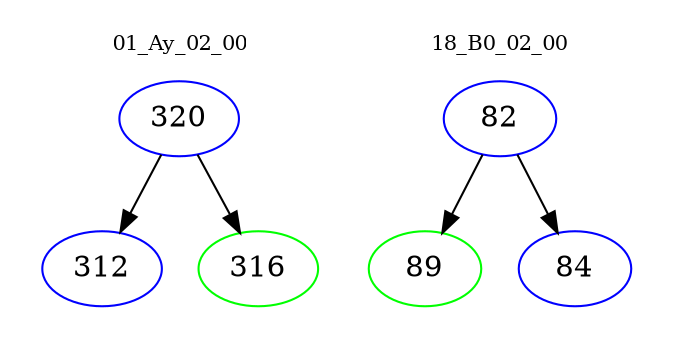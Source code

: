 digraph{
subgraph cluster_0 {
color = white
label = "01_Ay_02_00";
fontsize=10;
T0_320 [label="320", color="blue"]
T0_320 -> T0_312 [color="black"]
T0_312 [label="312", color="blue"]
T0_320 -> T0_316 [color="black"]
T0_316 [label="316", color="green"]
}
subgraph cluster_1 {
color = white
label = "18_B0_02_00";
fontsize=10;
T1_82 [label="82", color="blue"]
T1_82 -> T1_89 [color="black"]
T1_89 [label="89", color="green"]
T1_82 -> T1_84 [color="black"]
T1_84 [label="84", color="blue"]
}
}
